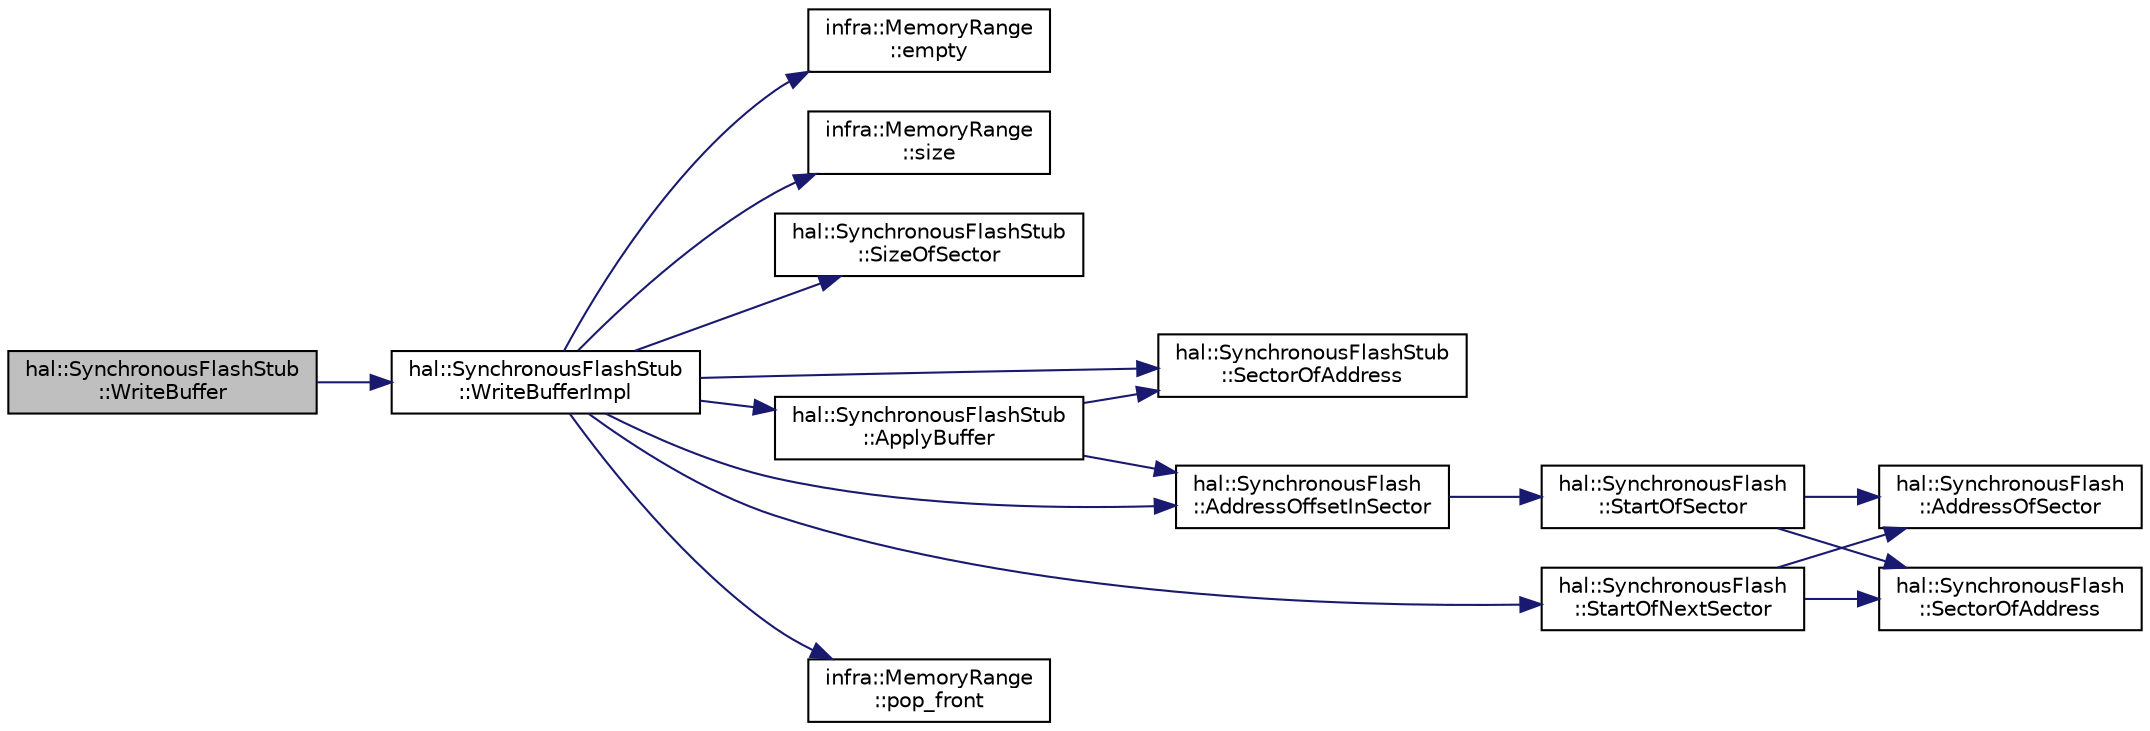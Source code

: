 digraph "hal::SynchronousFlashStub::WriteBuffer"
{
 // INTERACTIVE_SVG=YES
  edge [fontname="Helvetica",fontsize="10",labelfontname="Helvetica",labelfontsize="10"];
  node [fontname="Helvetica",fontsize="10",shape=record];
  rankdir="LR";
  Node63 [label="hal::SynchronousFlashStub\l::WriteBuffer",height=0.2,width=0.4,color="black", fillcolor="grey75", style="filled", fontcolor="black"];
  Node63 -> Node64 [color="midnightblue",fontsize="10",style="solid",fontname="Helvetica"];
  Node64 [label="hal::SynchronousFlashStub\l::WriteBufferImpl",height=0.2,width=0.4,color="black", fillcolor="white", style="filled",URL="$d8/d61/classhal_1_1_synchronous_flash_stub.html#a04502ff6e6fe05ae080fe36f679ecf51"];
  Node64 -> Node65 [color="midnightblue",fontsize="10",style="solid",fontname="Helvetica"];
  Node65 [label="infra::MemoryRange\l::empty",height=0.2,width=0.4,color="black", fillcolor="white", style="filled",URL="$d0/d6d/classinfra_1_1_memory_range.html#a0dc90caa282524ee9828bf8128e3a569"];
  Node64 -> Node66 [color="midnightblue",fontsize="10",style="solid",fontname="Helvetica"];
  Node66 [label="infra::MemoryRange\l::size",height=0.2,width=0.4,color="black", fillcolor="white", style="filled",URL="$d0/d6d/classinfra_1_1_memory_range.html#ae8fbbf531d3696b6a64ac13385acdc66"];
  Node64 -> Node67 [color="midnightblue",fontsize="10",style="solid",fontname="Helvetica"];
  Node67 [label="hal::SynchronousFlashStub\l::SizeOfSector",height=0.2,width=0.4,color="black", fillcolor="white", style="filled",URL="$d8/d61/classhal_1_1_synchronous_flash_stub.html#a4d5ab2fd6677c1804c00f7e1a1492605"];
  Node64 -> Node68 [color="midnightblue",fontsize="10",style="solid",fontname="Helvetica"];
  Node68 [label="hal::SynchronousFlashStub\l::SectorOfAddress",height=0.2,width=0.4,color="black", fillcolor="white", style="filled",URL="$d8/d61/classhal_1_1_synchronous_flash_stub.html#a02f1c6158858410c26426d7a2c56dd46"];
  Node64 -> Node69 [color="midnightblue",fontsize="10",style="solid",fontname="Helvetica"];
  Node69 [label="hal::SynchronousFlash\l::AddressOffsetInSector",height=0.2,width=0.4,color="black", fillcolor="white", style="filled",URL="$d5/dff/classhal_1_1_synchronous_flash.html#ae0ffa50633226598ff634051fdf07530"];
  Node69 -> Node70 [color="midnightblue",fontsize="10",style="solid",fontname="Helvetica"];
  Node70 [label="hal::SynchronousFlash\l::StartOfSector",height=0.2,width=0.4,color="black", fillcolor="white", style="filled",URL="$d5/dff/classhal_1_1_synchronous_flash.html#a2b4419e346a7d9feecb65501c61a6f8e"];
  Node70 -> Node71 [color="midnightblue",fontsize="10",style="solid",fontname="Helvetica"];
  Node71 [label="hal::SynchronousFlash\l::AddressOfSector",height=0.2,width=0.4,color="black", fillcolor="white", style="filled",URL="$d5/dff/classhal_1_1_synchronous_flash.html#a1e8a643bee9d6a9c199ed42957201500"];
  Node70 -> Node72 [color="midnightblue",fontsize="10",style="solid",fontname="Helvetica"];
  Node72 [label="hal::SynchronousFlash\l::SectorOfAddress",height=0.2,width=0.4,color="black", fillcolor="white", style="filled",URL="$d5/dff/classhal_1_1_synchronous_flash.html#a4414c85ecb179359e5d0dc1c830cc903"];
  Node64 -> Node73 [color="midnightblue",fontsize="10",style="solid",fontname="Helvetica"];
  Node73 [label="hal::SynchronousFlashStub\l::ApplyBuffer",height=0.2,width=0.4,color="black", fillcolor="white", style="filled",URL="$d8/d61/classhal_1_1_synchronous_flash_stub.html#ac6fe1f02922e2f3155b515a7e55c328b"];
  Node73 -> Node69 [color="midnightblue",fontsize="10",style="solid",fontname="Helvetica"];
  Node73 -> Node68 [color="midnightblue",fontsize="10",style="solid",fontname="Helvetica"];
  Node64 -> Node74 [color="midnightblue",fontsize="10",style="solid",fontname="Helvetica"];
  Node74 [label="infra::MemoryRange\l::pop_front",height=0.2,width=0.4,color="black", fillcolor="white", style="filled",URL="$d0/d6d/classinfra_1_1_memory_range.html#adf5b31ae0a4ccba88bb4b284935e8a1a"];
  Node64 -> Node75 [color="midnightblue",fontsize="10",style="solid",fontname="Helvetica"];
  Node75 [label="hal::SynchronousFlash\l::StartOfNextSector",height=0.2,width=0.4,color="black", fillcolor="white", style="filled",URL="$d5/dff/classhal_1_1_synchronous_flash.html#a1d188f8a95ed195d4b3c79e74b52cd43"];
  Node75 -> Node71 [color="midnightblue",fontsize="10",style="solid",fontname="Helvetica"];
  Node75 -> Node72 [color="midnightblue",fontsize="10",style="solid",fontname="Helvetica"];
}
